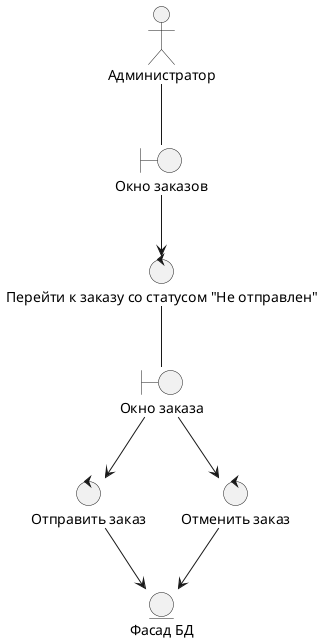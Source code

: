 @startuml


actor "Aдминистратор" as admin

boundary "Окно заказов" as admin_order_list

control "Перейти к заказу со статусом "Не отправлен"" as to_zakaz

boundary "Окно заказа" as admin_selected_order

control "Отправить заказ" as send_zakaz

control "Отменить заказ" as cansel_zakaz

entity "Фасад БД" as facade_bd





admin -- admin_order_list

admin_order_list --> to_zakaz

to_zakaz -- admin_selected_order

admin_selected_order-->send_zakaz

admin_selected_order-->cansel_zakaz



send_zakaz-->facade_bd

cansel_zakaz-->facade_bd



@enduml